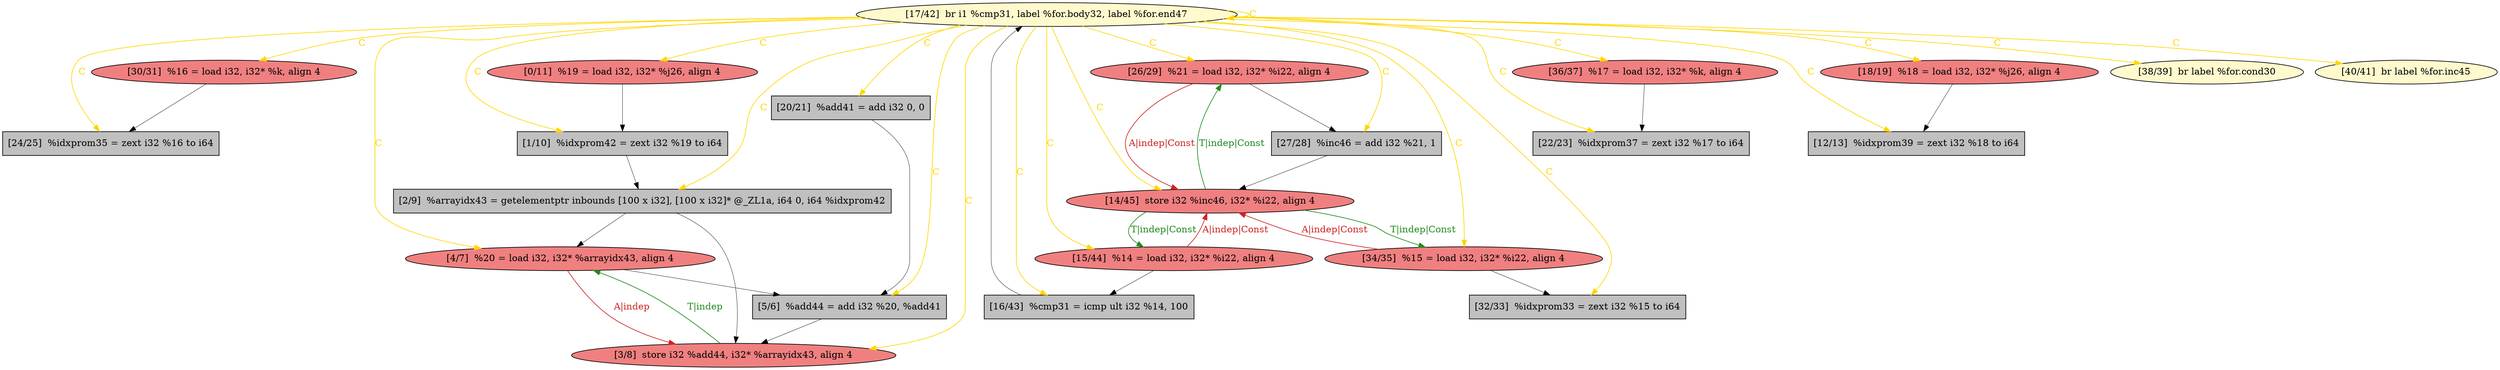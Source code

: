 
digraph G {


node1145 [fillcolor=grey,label="[24/25]  %idxprom35 = zext i32 %16 to i64",shape=rectangle,style=filled ]
node1144 [fillcolor=grey,label="[2/9]  %arrayidx43 = getelementptr inbounds [100 x i32], [100 x i32]* @_ZL1a, i64 0, i64 %idxprom42",shape=rectangle,style=filled ]
node1143 [fillcolor=lightcoral,label="[26/29]  %21 = load i32, i32* %i22, align 4",shape=ellipse,style=filled ]
node1142 [fillcolor=grey,label="[20/21]  %add41 = add i32 0, 0",shape=rectangle,style=filled ]
node1141 [fillcolor=lightcoral,label="[15/44]  %14 = load i32, i32* %i22, align 4",shape=ellipse,style=filled ]
node1140 [fillcolor=grey,label="[22/23]  %idxprom37 = zext i32 %17 to i64",shape=rectangle,style=filled ]
node1139 [fillcolor=lightcoral,label="[36/37]  %17 = load i32, i32* %k, align 4",shape=ellipse,style=filled ]
node1126 [fillcolor=lightcoral,label="[14/45]  store i32 %inc46, i32* %i22, align 4",shape=ellipse,style=filled ]
node1128 [fillcolor=lightcoral,label="[4/7]  %20 = load i32, i32* %arrayidx43, align 4",shape=ellipse,style=filled ]
node1127 [fillcolor=lightcoral,label="[18/19]  %18 = load i32, i32* %j26, align 4",shape=ellipse,style=filled ]
node1125 [fillcolor=lightcoral,label="[3/8]  store i32 %add44, i32* %arrayidx43, align 4",shape=ellipse,style=filled ]
node1138 [fillcolor=grey,label="[32/33]  %idxprom33 = zext i32 %15 to i64",shape=rectangle,style=filled ]
node1135 [fillcolor=grey,label="[27/28]  %inc46 = add i32 %21, 1",shape=rectangle,style=filled ]
node1123 [fillcolor=lightcoral,label="[0/11]  %19 = load i32, i32* %j26, align 4",shape=ellipse,style=filled ]
node1132 [fillcolor=lightcoral,label="[34/35]  %15 = load i32, i32* %i22, align 4",shape=ellipse,style=filled ]
node1124 [fillcolor=grey,label="[12/13]  %idxprom39 = zext i32 %18 to i64",shape=rectangle,style=filled ]
node1130 [fillcolor=grey,label="[1/10]  %idxprom42 = zext i32 %19 to i64",shape=rectangle,style=filled ]
node1133 [fillcolor=lemonchiffon,label="[38/39]  br label %for.cond30",shape=ellipse,style=filled ]
node1129 [fillcolor=lemonchiffon,label="[40/41]  br label %for.inc45",shape=ellipse,style=filled ]
node1131 [fillcolor=lightcoral,label="[30/31]  %16 = load i32, i32* %k, align 4",shape=ellipse,style=filled ]
node1134 [fillcolor=grey,label="[5/6]  %add44 = add i32 %20, %add41",shape=rectangle,style=filled ]
node1136 [fillcolor=lemonchiffon,label="[17/42]  br i1 %cmp31, label %for.body32, label %for.end47",shape=ellipse,style=filled ]
node1137 [fillcolor=grey,label="[16/43]  %cmp31 = icmp ult i32 %14, 100",shape=rectangle,style=filled ]

node1136->node1145 [style=solid,color=gold,label="C",penwidth=1.0,fontcolor=gold ]
node1136->node1130 [style=solid,color=gold,label="C",penwidth=1.0,fontcolor=gold ]
node1136->node1131 [style=solid,color=gold,label="C",penwidth=1.0,fontcolor=gold ]
node1136->node1129 [style=solid,color=gold,label="C",penwidth=1.0,fontcolor=gold ]
node1136->node1132 [style=solid,color=gold,label="C",penwidth=1.0,fontcolor=gold ]
node1134->node1125 [style=solid,color=black,label="",penwidth=0.5,fontcolor=black ]
node1126->node1143 [style=solid,color=forestgreen,label="T|indep|Const",penwidth=1.0,fontcolor=forestgreen ]
node1136->node1141 [style=solid,color=gold,label="C",penwidth=1.0,fontcolor=gold ]
node1143->node1126 [style=solid,color=firebrick3,label="A|indep|Const",penwidth=1.0,fontcolor=firebrick3 ]
node1126->node1132 [style=solid,color=forestgreen,label="T|indep|Const",penwidth=1.0,fontcolor=forestgreen ]
node1130->node1144 [style=solid,color=black,label="",penwidth=0.5,fontcolor=black ]
node1128->node1125 [style=solid,color=firebrick3,label="A|indep",penwidth=1.0,fontcolor=firebrick3 ]
node1136->node1144 [style=solid,color=gold,label="C",penwidth=1.0,fontcolor=gold ]
node1123->node1130 [style=solid,color=black,label="",penwidth=0.5,fontcolor=black ]
node1144->node1125 [style=solid,color=black,label="",penwidth=0.5,fontcolor=black ]
node1131->node1145 [style=solid,color=black,label="",penwidth=0.5,fontcolor=black ]
node1136->node1126 [style=solid,color=gold,label="C",penwidth=1.0,fontcolor=gold ]
node1127->node1124 [style=solid,color=black,label="",penwidth=0.5,fontcolor=black ]
node1136->node1128 [style=solid,color=gold,label="C",penwidth=1.0,fontcolor=gold ]
node1136->node1125 [style=solid,color=gold,label="C",penwidth=1.0,fontcolor=gold ]
node1125->node1128 [style=solid,color=forestgreen,label="T|indep",penwidth=1.0,fontcolor=forestgreen ]
node1136->node1123 [style=solid,color=gold,label="C",penwidth=1.0,fontcolor=gold ]
node1136->node1142 [style=solid,color=gold,label="C",penwidth=1.0,fontcolor=gold ]
node1142->node1134 [style=solid,color=black,label="",penwidth=0.5,fontcolor=black ]
node1136->node1127 [style=solid,color=gold,label="C",penwidth=1.0,fontcolor=gold ]
node1136->node1136 [style=solid,color=gold,label="C",penwidth=1.0,fontcolor=gold ]
node1143->node1135 [style=solid,color=black,label="",penwidth=0.5,fontcolor=black ]
node1136->node1134 [style=solid,color=gold,label="C",penwidth=1.0,fontcolor=gold ]
node1135->node1126 [style=solid,color=black,label="",penwidth=0.5,fontcolor=black ]
node1132->node1126 [style=solid,color=firebrick3,label="A|indep|Const",penwidth=1.0,fontcolor=firebrick3 ]
node1128->node1134 [style=solid,color=black,label="",penwidth=0.5,fontcolor=black ]
node1144->node1128 [style=solid,color=black,label="",penwidth=0.5,fontcolor=black ]
node1136->node1135 [style=solid,color=gold,label="C",penwidth=1.0,fontcolor=gold ]
node1141->node1137 [style=solid,color=black,label="",penwidth=0.5,fontcolor=black ]
node1132->node1138 [style=solid,color=black,label="",penwidth=0.5,fontcolor=black ]
node1137->node1136 [style=solid,color=black,label="",penwidth=0.5,fontcolor=black ]
node1136->node1137 [style=solid,color=gold,label="C",penwidth=1.0,fontcolor=gold ]
node1136->node1143 [style=solid,color=gold,label="C",penwidth=1.0,fontcolor=gold ]
node1136->node1139 [style=solid,color=gold,label="C",penwidth=1.0,fontcolor=gold ]
node1126->node1141 [style=solid,color=forestgreen,label="T|indep|Const",penwidth=1.0,fontcolor=forestgreen ]
node1136->node1138 [style=solid,color=gold,label="C",penwidth=1.0,fontcolor=gold ]
node1136->node1140 [style=solid,color=gold,label="C",penwidth=1.0,fontcolor=gold ]
node1141->node1126 [style=solid,color=firebrick3,label="A|indep|Const",penwidth=1.0,fontcolor=firebrick3 ]
node1139->node1140 [style=solid,color=black,label="",penwidth=0.5,fontcolor=black ]
node1136->node1124 [style=solid,color=gold,label="C",penwidth=1.0,fontcolor=gold ]
node1136->node1133 [style=solid,color=gold,label="C",penwidth=1.0,fontcolor=gold ]


}
